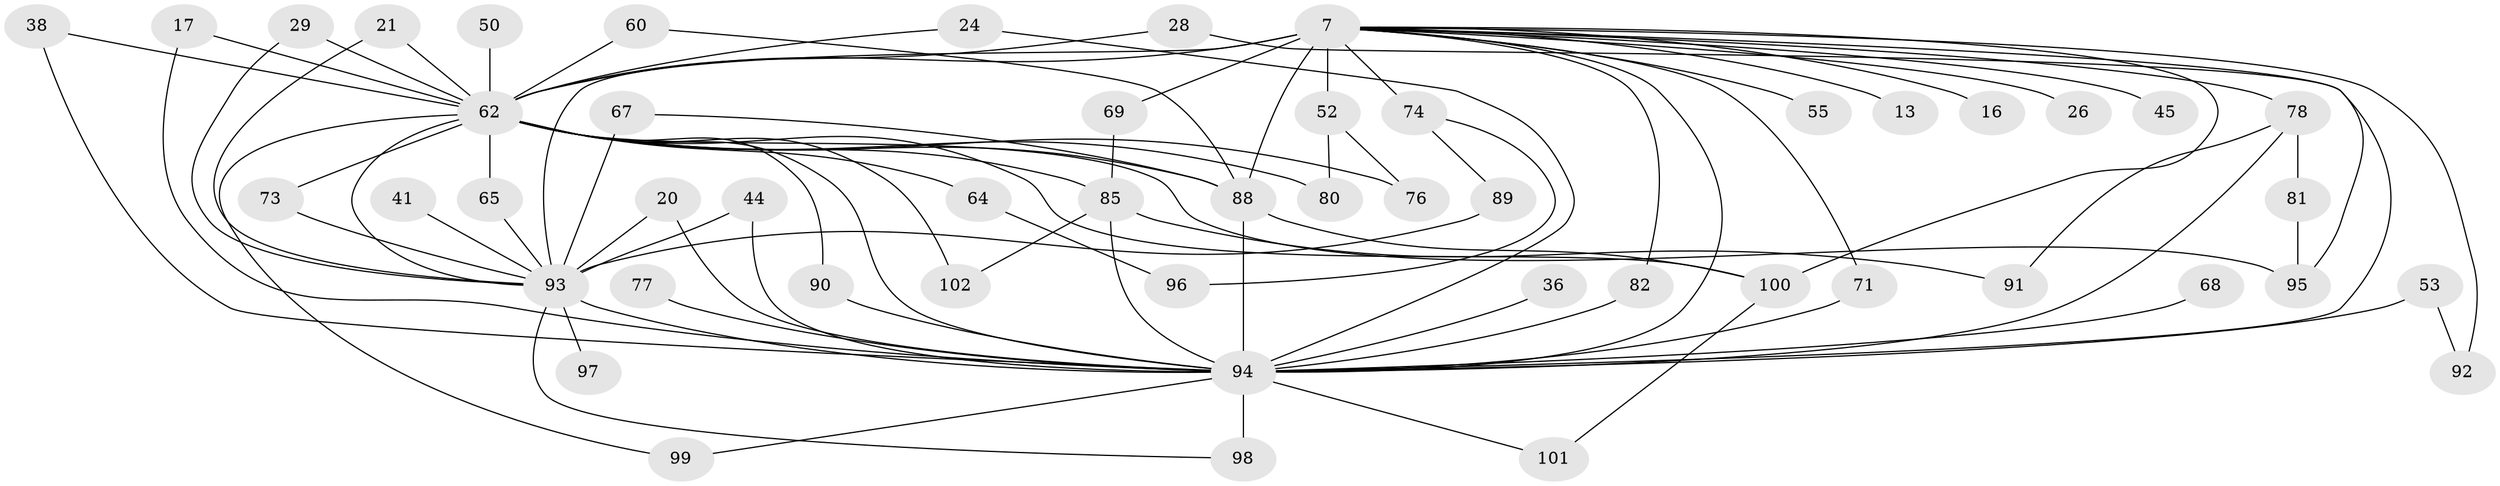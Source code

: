 // original degree distribution, {16: 0.00980392156862745, 28: 0.00980392156862745, 23: 0.00980392156862745, 18: 0.00980392156862745, 17: 0.00980392156862745, 20: 0.00980392156862745, 22: 0.0196078431372549, 15: 0.00980392156862745, 30: 0.00980392156862745, 6: 0.029411764705882353, 2: 0.5588235294117647, 3: 0.22549019607843138, 4: 0.0392156862745098, 5: 0.029411764705882353, 7: 0.00980392156862745, 8: 0.00980392156862745}
// Generated by graph-tools (version 1.1) at 2025/47/03/04/25 21:47:16]
// undirected, 51 vertices, 87 edges
graph export_dot {
graph [start="1"]
  node [color=gray90,style=filled];
  7 [super="+6+5"];
  13;
  16;
  17;
  20;
  21;
  24;
  26;
  28;
  29 [super="+22"];
  36;
  38;
  41;
  44;
  45;
  50;
  52;
  53 [super="+23"];
  55;
  60;
  62 [super="+58"];
  64;
  65;
  67;
  68;
  69;
  71 [super="+70"];
  73 [super="+34"];
  74 [super="+30"];
  76;
  77;
  78 [super="+15+48"];
  80;
  81;
  82;
  85 [super="+59"];
  88 [super="+56+87+86+63+31"];
  89;
  90;
  91;
  92;
  93 [super="+9+84"];
  94 [super="+75+61+3"];
  95 [super="+72+57"];
  96;
  97;
  98 [super="+79"];
  99;
  100 [super="+40"];
  101;
  102 [super="+37"];
  7 -- 13 [weight=2];
  7 -- 16 [weight=2];
  7 -- 26 [weight=2];
  7 -- 45 [weight=2];
  7 -- 55 [weight=2];
  7 -- 62 [weight=13];
  7 -- 74 [weight=3];
  7 -- 93 [weight=14];
  7 -- 69;
  7 -- 82;
  7 -- 78 [weight=3];
  7 -- 71;
  7 -- 92;
  7 -- 100;
  7 -- 52 [weight=2];
  7 -- 95 [weight=2];
  7 -- 88 [weight=4];
  7 -- 94 [weight=9];
  17 -- 62 [weight=2];
  17 -- 94 [weight=2];
  20 -- 93;
  20 -- 94;
  21 -- 93 [weight=2];
  21 -- 62;
  24 -- 62;
  24 -- 94;
  28 -- 62;
  28 -- 94;
  29 -- 93;
  29 -- 62 [weight=2];
  36 -- 94;
  38 -- 62;
  38 -- 94;
  41 -- 93 [weight=2];
  44 -- 93;
  44 -- 94;
  50 -- 62 [weight=2];
  52 -- 76;
  52 -- 80;
  53 -- 92;
  53 -- 94 [weight=3];
  60 -- 88;
  60 -- 62;
  62 -- 64 [weight=2];
  62 -- 65;
  62 -- 73 [weight=2];
  62 -- 76;
  62 -- 80;
  62 -- 85 [weight=2];
  62 -- 88;
  62 -- 90;
  62 -- 93 [weight=5];
  62 -- 95 [weight=2];
  62 -- 99;
  62 -- 100 [weight=2];
  62 -- 102 [weight=2];
  62 -- 94 [weight=4];
  64 -- 96;
  65 -- 93;
  67 -- 93 [weight=2];
  67 -- 88;
  68 -- 94 [weight=2];
  69 -- 85;
  71 -- 94 [weight=3];
  73 -- 93;
  74 -- 89;
  74 -- 96;
  77 -- 94 [weight=2];
  78 -- 81;
  78 -- 91;
  78 -- 94 [weight=2];
  81 -- 95;
  82 -- 94;
  85 -- 102;
  85 -- 91;
  85 -- 94 [weight=5];
  88 -- 100 [weight=2];
  88 -- 94 [weight=2];
  89 -- 93;
  90 -- 94;
  93 -- 97 [weight=2];
  93 -- 98;
  93 -- 94 [weight=5];
  94 -- 98 [weight=3];
  94 -- 99;
  94 -- 101;
  100 -- 101;
}
